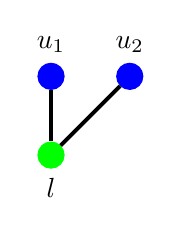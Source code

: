 	 \begin{tikzpicture}
		\node[shape=circle,draw=blue,fill=blue,label=above:$u_1$] (u1) {};
		\node[shape=circle,draw=blue,fill=blue,label=above:$u_2$] (u2) [right of=u1] {};
		\node[shape=circle,draw=green,fill=green,label=below:$l$] (l) [midway, below of=u1] {};

		\draw (u1) [line width=0.5mm] -- (l);
		\draw (u2) [line width=0.5mm] -- (l);
		\end{tikzpicture}

 